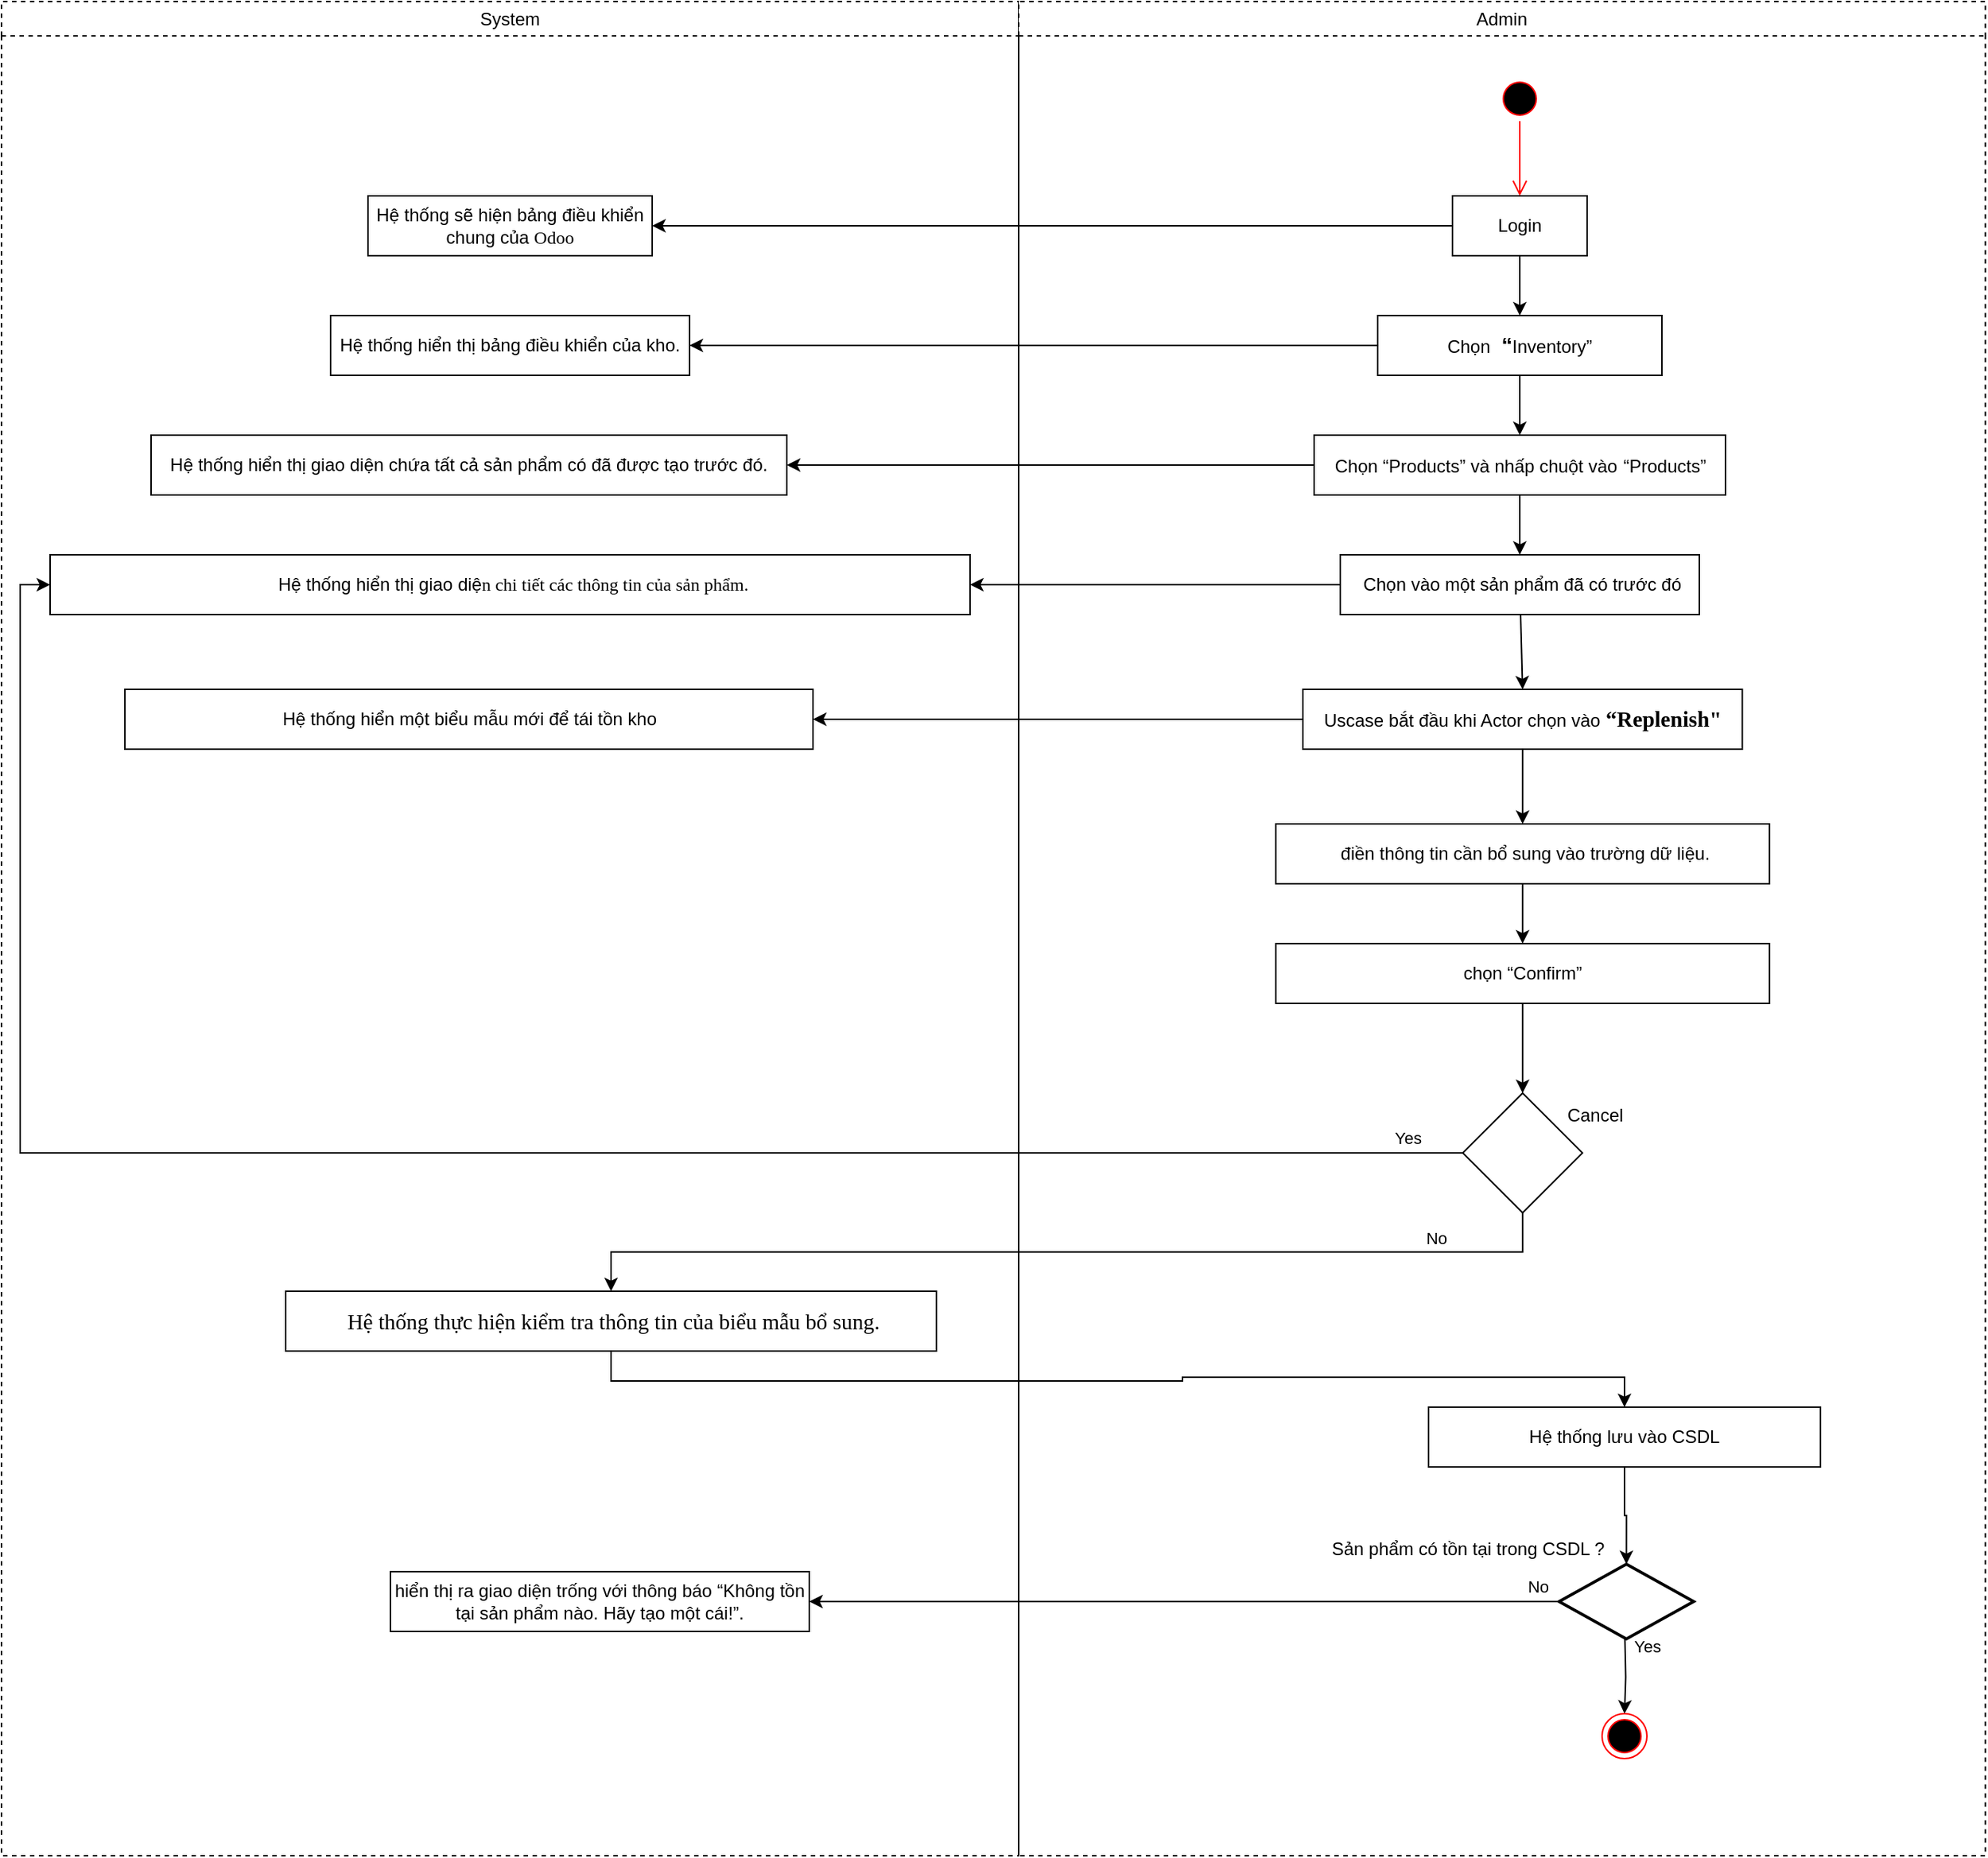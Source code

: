 <mxfile version="22.1.0" type="google">
  <diagram id="C5RBs43oDa-KdzZeNtuy" name="Page-1">
    <mxGraphModel grid="1" page="1" gridSize="10" guides="1" tooltips="1" connect="1" arrows="1" fold="1" pageScale="1" pageWidth="827" pageHeight="1169" math="0" shadow="0">
      <root>
        <mxCell id="WIyWlLk6GJQsqaUBKTNV-0" />
        <mxCell id="WIyWlLk6GJQsqaUBKTNV-1" parent="WIyWlLk6GJQsqaUBKTNV-0" />
        <mxCell id="AvXYWsjhcIo-qB3vQWZn-1" value="System" style="swimlane;whiteSpace=wrap;html=1;dashed=1;fontStyle=0" vertex="1" parent="WIyWlLk6GJQsqaUBKTNV-1">
          <mxGeometry x="-490" y="70" width="680" height="1240" as="geometry" />
        </mxCell>
        <mxCell id="AvXYWsjhcIo-qB3vQWZn-2" value="&lt;p class=&quot;MsoNormal&quot;&gt;Hệ thống sẽ hiện bảng điều khiển chung của &lt;span style=&quot;mso-spacerun:&#39;yes&#39;;font-family:Calibri;mso-bidi-font-family:&#39;Times New Roman&#39;;&lt;br/&gt;font-size:11.0pt;mso-font-kerning:1.0pt;&quot;&gt;O&lt;/span&gt;&lt;span style=&quot;mso-spacerun:&#39;yes&#39;;font-family:Calibri;mso-bidi-font-family:&#39;Times New Roman&#39;;&lt;br/&gt;font-size:11.0pt;mso-font-kerning:1.0pt;&quot;&gt;doo&lt;/span&gt;&lt;/p&gt;" style="html=1;whiteSpace=wrap;" vertex="1" parent="AvXYWsjhcIo-qB3vQWZn-1">
          <mxGeometry x="245" y="130" width="190" height="40" as="geometry" />
        </mxCell>
        <mxCell id="AvXYWsjhcIo-qB3vQWZn-3" value="&lt;p class=&quot;MsoNormal&quot;&gt;Hệ thống hiển thị bảng điều khiển của kho.&lt;/p&gt;" style="html=1;whiteSpace=wrap;" vertex="1" parent="AvXYWsjhcIo-qB3vQWZn-1">
          <mxGeometry x="220" y="210" width="240" height="40" as="geometry" />
        </mxCell>
        <mxCell id="AvXYWsjhcIo-qB3vQWZn-4" value="&lt;p class=&quot;MsoNormal&quot;&gt;Hệ thống hiển thị giao diện chứa tất cả sản phẩm có đã được tạo trước đó.&lt;/p&gt;" style="html=1;whiteSpace=wrap;" vertex="1" parent="AvXYWsjhcIo-qB3vQWZn-1">
          <mxGeometry x="100" y="290" width="425" height="40" as="geometry" />
        </mxCell>
        <mxCell id="AvXYWsjhcIo-qB3vQWZn-5" value="&lt;p class=&quot;MsoNormal&quot;&gt;Hệ thống hiển một biểu mẫu mới để tái tồn kho&lt;/p&gt;" style="html=1;whiteSpace=wrap;" vertex="1" parent="AvXYWsjhcIo-qB3vQWZn-1">
          <mxGeometry x="82.5" y="460" width="460" height="40" as="geometry" />
        </mxCell>
        <mxCell id="AvXYWsjhcIo-qB3vQWZn-10" value="&lt;p class=&quot;MsoNormal&quot;&gt;&amp;nbsp;Hệ thống hiển thị giao diệ&lt;span style=&quot;mso-spacerun:&#39;yes&#39;;font-family:Calibri;mso-bidi-font-family:&#39;Times New Roman&#39;;&lt;br/&gt;font-size:11.0pt;mso-font-kerning:1.0pt;&quot;&gt;n chi tiết các thông tin của sản phẩm.&lt;/span&gt;&lt;/p&gt;" style="html=1;whiteSpace=wrap;" vertex="1" parent="AvXYWsjhcIo-qB3vQWZn-1">
          <mxGeometry x="32.5" y="370" width="615" height="40" as="geometry" />
        </mxCell>
        <mxCell id="AvXYWsjhcIo-qB3vQWZn-19" value="Admin" style="swimlane;whiteSpace=wrap;html=1;dashed=1;fontStyle=0" vertex="1" parent="WIyWlLk6GJQsqaUBKTNV-1">
          <mxGeometry x="190" y="70" width="646.25" height="1240" as="geometry">
            <mxRectangle x="70" y="70" width="80" height="30" as="alternateBounds" />
          </mxGeometry>
        </mxCell>
        <mxCell id="AvXYWsjhcIo-qB3vQWZn-20" value="" style="ellipse;html=1;shape=startState;fillColor=#000000;strokeColor=#ff0000;" vertex="1" parent="AvXYWsjhcIo-qB3vQWZn-19">
          <mxGeometry x="320" y="50" width="30" height="30" as="geometry" />
        </mxCell>
        <mxCell id="AvXYWsjhcIo-qB3vQWZn-21" value="" style="edgeStyle=orthogonalEdgeStyle;html=1;verticalAlign=bottom;endArrow=open;endSize=8;strokeColor=#ff0000;rounded=0;entryX=0.5;entryY=0;entryDx=0;entryDy=0;" edge="1" parent="AvXYWsjhcIo-qB3vQWZn-19" source="AvXYWsjhcIo-qB3vQWZn-20">
          <mxGeometry relative="1" as="geometry">
            <mxPoint x="335" y="130" as="targetPoint" />
          </mxGeometry>
        </mxCell>
        <mxCell id="AvXYWsjhcIo-qB3vQWZn-22" value="" style="edgeStyle=orthogonalEdgeStyle;rounded=0;orthogonalLoop=1;jettySize=auto;html=1;" edge="1" parent="AvXYWsjhcIo-qB3vQWZn-19" source="AvXYWsjhcIo-qB3vQWZn-23" target="AvXYWsjhcIo-qB3vQWZn-25">
          <mxGeometry relative="1" as="geometry" />
        </mxCell>
        <mxCell id="AvXYWsjhcIo-qB3vQWZn-23" value="Login" style="html=1;whiteSpace=wrap;" vertex="1" parent="AvXYWsjhcIo-qB3vQWZn-19">
          <mxGeometry x="290" y="130" width="90" height="40" as="geometry" />
        </mxCell>
        <mxCell id="AvXYWsjhcIo-qB3vQWZn-24" value="" style="edgeStyle=orthogonalEdgeStyle;rounded=0;orthogonalLoop=1;jettySize=auto;html=1;" edge="1" parent="AvXYWsjhcIo-qB3vQWZn-19" source="AvXYWsjhcIo-qB3vQWZn-25" target="AvXYWsjhcIo-qB3vQWZn-27">
          <mxGeometry relative="1" as="geometry" />
        </mxCell>
        <mxCell id="AvXYWsjhcIo-qB3vQWZn-25" value="&lt;p class=&quot;MsoNormal&quot;&gt;Chọn &lt;b&gt;&lt;span style=&quot;font-size: 11pt;&quot;&gt;&amp;nbsp;&lt;/span&gt;&lt;/b&gt;&lt;b&gt;&lt;span style=&quot;font-size: 11pt;&quot;&gt;“&lt;/span&gt;&lt;/b&gt;Inventory”&lt;/p&gt;" style="html=1;whiteSpace=wrap;" vertex="1" parent="AvXYWsjhcIo-qB3vQWZn-19">
          <mxGeometry x="240" y="210" width="190" height="40" as="geometry" />
        </mxCell>
        <mxCell id="AvXYWsjhcIo-qB3vQWZn-26" value="" style="edgeStyle=orthogonalEdgeStyle;rounded=0;orthogonalLoop=1;jettySize=auto;html=1;" edge="1" parent="AvXYWsjhcIo-qB3vQWZn-19" source="AvXYWsjhcIo-qB3vQWZn-27" target="AvXYWsjhcIo-qB3vQWZn-29">
          <mxGeometry relative="1" as="geometry" />
        </mxCell>
        <mxCell id="AvXYWsjhcIo-qB3vQWZn-27" value="&lt;p class=&quot;MsoNormal&quot;&gt;Chọn “Products”&amp;nbsp;và nhấp chuột&amp;nbsp;vào&lt;b&gt;&lt;span style=&quot;font-size: 11pt;&quot;&gt;&amp;nbsp;&lt;/span&gt;&lt;/b&gt;“Products”&lt;/p&gt;" style="html=1;whiteSpace=wrap;" vertex="1" parent="AvXYWsjhcIo-qB3vQWZn-19">
          <mxGeometry x="197.5" y="290" width="275" height="40" as="geometry" />
        </mxCell>
        <mxCell id="AvXYWsjhcIo-qB3vQWZn-28" style="rounded=0;orthogonalLoop=1;jettySize=auto;html=1;entryX=0.5;entryY=0;entryDx=0;entryDy=0;" edge="1" parent="AvXYWsjhcIo-qB3vQWZn-19" source="AvXYWsjhcIo-qB3vQWZn-29" target="AvXYWsjhcIo-qB3vQWZn-42">
          <mxGeometry relative="1" as="geometry">
            <mxPoint x="336.806" y="455" as="targetPoint" />
          </mxGeometry>
        </mxCell>
        <mxCell id="AvXYWsjhcIo-qB3vQWZn-29" value="&lt;p class=&quot;MsoNormal&quot;&gt;&amp;nbsp;Chọn vào một sản phẩm đã có trước đó&lt;/p&gt;" style="html=1;whiteSpace=wrap;" vertex="1" parent="AvXYWsjhcIo-qB3vQWZn-19">
          <mxGeometry x="215" y="370" width="240" height="40" as="geometry" />
        </mxCell>
        <mxCell id="AvXYWsjhcIo-qB3vQWZn-41" value="" style="edgeStyle=orthogonalEdgeStyle;rounded=0;orthogonalLoop=1;jettySize=auto;html=1;" edge="1" parent="AvXYWsjhcIo-qB3vQWZn-19" source="AvXYWsjhcIo-qB3vQWZn-42" target="AvXYWsjhcIo-qB3vQWZn-44">
          <mxGeometry relative="1" as="geometry" />
        </mxCell>
        <mxCell id="AvXYWsjhcIo-qB3vQWZn-42" value="&lt;p class=&quot;MsoNormal&quot;&gt;Uscase bắt đầu khi Actor chọn vào&lt;b&gt;&lt;span style=&quot;mso-spacerun:&#39;yes&#39;;font-family:Calibri;mso-bidi-font-family:&#39;Times New Roman&#39;;&lt;br/&gt;mso-ansi-font-weight:bold;mso-bidi-font-weight:normal;font-size:11.0pt;&lt;br/&gt;mso-font-kerning:1.0pt;&quot;&gt;&amp;nbsp;&lt;font face=&quot;Calibri&quot;&gt;“Replenish&quot;&lt;/font&gt;&lt;/span&gt;&lt;/b&gt;&lt;/p&gt;" style="html=1;whiteSpace=wrap;" vertex="1" parent="AvXYWsjhcIo-qB3vQWZn-19">
          <mxGeometry x="190" y="460" width="293.75" height="40" as="geometry" />
        </mxCell>
        <mxCell id="AvXYWsjhcIo-qB3vQWZn-43" value="" style="edgeStyle=orthogonalEdgeStyle;rounded=0;orthogonalLoop=1;jettySize=auto;html=1;" edge="1" parent="AvXYWsjhcIo-qB3vQWZn-19" source="AvXYWsjhcIo-qB3vQWZn-44" target="AvXYWsjhcIo-qB3vQWZn-46">
          <mxGeometry relative="1" as="geometry" />
        </mxCell>
        <mxCell id="AvXYWsjhcIo-qB3vQWZn-44" value="&lt;p class=&quot;MsoNormal&quot;&gt;&amp;nbsp;điền thông tin cần bổ sung vào trường dữ liệu.&lt;/p&gt;" style="html=1;whiteSpace=wrap;" vertex="1" parent="AvXYWsjhcIo-qB3vQWZn-19">
          <mxGeometry x="171.87" y="550" width="330" height="40" as="geometry" />
        </mxCell>
        <mxCell id="AvXYWsjhcIo-qB3vQWZn-92" value="" style="edgeStyle=orthogonalEdgeStyle;rounded=0;orthogonalLoop=1;jettySize=auto;html=1;" edge="1" parent="AvXYWsjhcIo-qB3vQWZn-19" source="AvXYWsjhcIo-qB3vQWZn-46" target="AvXYWsjhcIo-qB3vQWZn-91">
          <mxGeometry relative="1" as="geometry" />
        </mxCell>
        <mxCell id="AvXYWsjhcIo-qB3vQWZn-46" value="&lt;p class=&quot;MsoNormal&quot;&gt;chọn “Confirm”&lt;/p&gt;" style="html=1;whiteSpace=wrap;" vertex="1" parent="AvXYWsjhcIo-qB3vQWZn-19">
          <mxGeometry x="171.88" y="630" width="330" height="40" as="geometry" />
        </mxCell>
        <mxCell id="AvXYWsjhcIo-qB3vQWZn-52" value="" style="edgeStyle=orthogonalEdgeStyle;rounded=0;orthogonalLoop=1;jettySize=auto;html=1;" edge="1" parent="AvXYWsjhcIo-qB3vQWZn-19">
          <mxGeometry relative="1" as="geometry">
            <Array as="points">
              <mxPoint x="510" y="970" />
              <mxPoint x="510" y="1230" />
            </Array>
            <mxPoint x="370" y="970" as="sourcePoint" />
          </mxGeometry>
        </mxCell>
        <mxCell id="AvXYWsjhcIo-qB3vQWZn-6" value="&lt;p class=&quot;MsoNormal&quot;&gt;&amp;nbsp;&lt;span style=&quot;mso-spacerun:&#39;yes&#39;;font-family:Calibri;mso-bidi-font-family:&#39;Times New Roman&#39;;&lt;br/&gt;mso-bidi-font-weight:bold;font-size:11.0pt;mso-font-kerning:1.0pt;&quot;&gt;Hệ thống thực hiện kiểm tra thông tin của biểu mẫu bổ sung.&lt;/span&gt;&lt;/p&gt;" style="html=1;whiteSpace=wrap;" vertex="1" parent="AvXYWsjhcIo-qB3vQWZn-19">
          <mxGeometry x="-490" y="862.5" width="435" height="40" as="geometry" />
        </mxCell>
        <mxCell id="AvXYWsjhcIo-qB3vQWZn-9" value="&lt;p class=&quot;MsoNormal&quot;&gt;hiển thị ra giao diện trống với thông báo “Không tồn tại sản phẩm nào. Hãy tạo một cái!”.&lt;/p&gt;" style="html=1;whiteSpace=wrap;" vertex="1" parent="AvXYWsjhcIo-qB3vQWZn-19">
          <mxGeometry x="-420" y="1050" width="280" height="40" as="geometry" />
        </mxCell>
        <mxCell id="AvXYWsjhcIo-qB3vQWZn-32" value="&lt;p class=&quot;MsoNormal&quot;&gt;Hệ thống lưu vào CSDL&lt;/p&gt;" style="html=1;whiteSpace=wrap;" vertex="1" parent="AvXYWsjhcIo-qB3vQWZn-19">
          <mxGeometry x="274" y="940" width="262" height="40" as="geometry" />
        </mxCell>
        <mxCell id="AvXYWsjhcIo-qB3vQWZn-33" value="" style="edgeStyle=orthogonalEdgeStyle;rounded=0;orthogonalLoop=1;jettySize=auto;html=1;entryX=0.5;entryY=0;entryDx=0;entryDy=0;exitX=0.5;exitY=1;exitDx=0;exitDy=0;" edge="1" parent="AvXYWsjhcIo-qB3vQWZn-19" source="AvXYWsjhcIo-qB3vQWZn-6" target="AvXYWsjhcIo-qB3vQWZn-32">
          <mxGeometry relative="1" as="geometry">
            <mxPoint x="406.26" y="1062.5" as="targetPoint" />
            <Array as="points" />
            <mxPoint x="406.51" y="1012.5" as="sourcePoint" />
          </mxGeometry>
        </mxCell>
        <mxCell id="AvXYWsjhcIo-qB3vQWZn-35" value="" style="strokeWidth=2;html=1;shape=mxgraph.flowchart.decision;whiteSpace=wrap;" vertex="1" parent="AvXYWsjhcIo-qB3vQWZn-19">
          <mxGeometry x="361.26" y="1045" width="90" height="50" as="geometry" />
        </mxCell>
        <mxCell id="AvXYWsjhcIo-qB3vQWZn-36" value="Sản phẩm có tồn tại trong CSDL ?" style="text;html=1;align=center;verticalAlign=middle;resizable=0;points=[];autosize=1;strokeColor=none;fillColor=none;" vertex="1" parent="AvXYWsjhcIo-qB3vQWZn-19">
          <mxGeometry x="195" y="1020" width="210" height="30" as="geometry" />
        </mxCell>
        <mxCell id="AvXYWsjhcIo-qB3vQWZn-37" style="edgeStyle=orthogonalEdgeStyle;rounded=0;orthogonalLoop=1;jettySize=auto;html=1;entryX=0.5;entryY=0;entryDx=0;entryDy=0;entryPerimeter=0;" edge="1" parent="AvXYWsjhcIo-qB3vQWZn-19" source="AvXYWsjhcIo-qB3vQWZn-32" target="AvXYWsjhcIo-qB3vQWZn-35">
          <mxGeometry relative="1" as="geometry" />
        </mxCell>
        <mxCell id="AvXYWsjhcIo-qB3vQWZn-38" value="" style="edgeStyle=orthogonalEdgeStyle;rounded=0;orthogonalLoop=1;jettySize=auto;html=1;" edge="1" parent="AvXYWsjhcIo-qB3vQWZn-19" target="AvXYWsjhcIo-qB3vQWZn-40">
          <mxGeometry relative="1" as="geometry">
            <mxPoint x="405.25" y="1095" as="sourcePoint" />
          </mxGeometry>
        </mxCell>
        <mxCell id="AvXYWsjhcIo-qB3vQWZn-39" value="Yes" style="edgeLabel;html=1;align=center;verticalAlign=middle;resizable=0;points=[];" connectable="0" vertex="1" parent="AvXYWsjhcIo-qB3vQWZn-38">
          <mxGeometry x="-0.278" y="1" relative="1" as="geometry">
            <mxPoint x="13" y="-14" as="offset" />
          </mxGeometry>
        </mxCell>
        <mxCell id="AvXYWsjhcIo-qB3vQWZn-40" value="" style="ellipse;html=1;shape=endState;fillColor=#000000;strokeColor=#ff0000;direction=south;" vertex="1" parent="AvXYWsjhcIo-qB3vQWZn-19">
          <mxGeometry x="390" y="1145" width="30" height="30" as="geometry" />
        </mxCell>
        <mxCell id="AvXYWsjhcIo-qB3vQWZn-70" style="edgeStyle=orthogonalEdgeStyle;rounded=0;orthogonalLoop=1;jettySize=auto;html=1;entryX=1;entryY=0.5;entryDx=0;entryDy=0;" edge="1" parent="AvXYWsjhcIo-qB3vQWZn-19" source="AvXYWsjhcIo-qB3vQWZn-35" target="AvXYWsjhcIo-qB3vQWZn-9">
          <mxGeometry relative="1" as="geometry">
            <mxPoint x="-122.5" y="1070" as="targetPoint" />
            <Array as="points">
              <mxPoint x="237.5" y="1070" />
              <mxPoint x="237.5" y="1070" />
            </Array>
          </mxGeometry>
        </mxCell>
        <mxCell id="AvXYWsjhcIo-qB3vQWZn-71" value="No" style="edgeLabel;html=1;align=center;verticalAlign=middle;resizable=0;points=[];" connectable="0" vertex="1" parent="AvXYWsjhcIo-qB3vQWZn-70">
          <mxGeometry x="-0.44" y="1" relative="1" as="geometry">
            <mxPoint x="126" y="-11" as="offset" />
          </mxGeometry>
        </mxCell>
        <mxCell id="AvXYWsjhcIo-qB3vQWZn-89" style="edgeStyle=orthogonalEdgeStyle;rounded=0;orthogonalLoop=1;jettySize=auto;html=1;exitX=0.5;exitY=1;exitDx=0;exitDy=0;entryX=0.5;entryY=0;entryDx=0;entryDy=0;" edge="1" parent="AvXYWsjhcIo-qB3vQWZn-19" source="AvXYWsjhcIo-qB3vQWZn-91" target="AvXYWsjhcIo-qB3vQWZn-6">
          <mxGeometry relative="1" as="geometry">
            <mxPoint x="345" y="980" as="sourcePoint" />
          </mxGeometry>
        </mxCell>
        <mxCell id="AvXYWsjhcIo-qB3vQWZn-90" value="No" style="edgeLabel;html=1;align=center;verticalAlign=middle;resizable=0;points=[];" connectable="0" vertex="1" parent="AvXYWsjhcIo-qB3vQWZn-89">
          <mxGeometry x="-0.778" y="2" relative="1" as="geometry">
            <mxPoint x="-11" y="-12" as="offset" />
          </mxGeometry>
        </mxCell>
        <mxCell id="AvXYWsjhcIo-qB3vQWZn-91" value="" style="rhombus;whiteSpace=wrap;html=1;" vertex="1" parent="AvXYWsjhcIo-qB3vQWZn-19">
          <mxGeometry x="296.88" y="730" width="80" height="80" as="geometry" />
        </mxCell>
        <mxCell id="AvXYWsjhcIo-qB3vQWZn-93" value="Cancel" style="text;html=1;align=center;verticalAlign=middle;resizable=0;points=[];autosize=1;strokeColor=none;fillColor=none;" vertex="1" parent="AvXYWsjhcIo-qB3vQWZn-19">
          <mxGeometry x="355" y="730" width="60" height="30" as="geometry" />
        </mxCell>
        <mxCell id="AvXYWsjhcIo-qB3vQWZn-65" style="edgeStyle=orthogonalEdgeStyle;rounded=0;orthogonalLoop=1;jettySize=auto;html=1;entryX=1;entryY=0.5;entryDx=0;entryDy=0;" edge="1" parent="WIyWlLk6GJQsqaUBKTNV-1" source="AvXYWsjhcIo-qB3vQWZn-23" target="AvXYWsjhcIo-qB3vQWZn-2">
          <mxGeometry relative="1" as="geometry" />
        </mxCell>
        <mxCell id="AvXYWsjhcIo-qB3vQWZn-66" style="rounded=0;orthogonalLoop=1;jettySize=auto;html=1;entryX=1;entryY=0.5;entryDx=0;entryDy=0;" edge="1" parent="WIyWlLk6GJQsqaUBKTNV-1" source="AvXYWsjhcIo-qB3vQWZn-25" target="AvXYWsjhcIo-qB3vQWZn-3">
          <mxGeometry relative="1" as="geometry">
            <mxPoint x="10" y="320" as="targetPoint" />
          </mxGeometry>
        </mxCell>
        <mxCell id="AvXYWsjhcIo-qB3vQWZn-67" style="edgeStyle=orthogonalEdgeStyle;rounded=0;orthogonalLoop=1;jettySize=auto;html=1;entryX=1;entryY=0.5;entryDx=0;entryDy=0;" edge="1" parent="WIyWlLk6GJQsqaUBKTNV-1" source="AvXYWsjhcIo-qB3vQWZn-27" target="AvXYWsjhcIo-qB3vQWZn-4">
          <mxGeometry relative="1" as="geometry">
            <mxPoint x="160" y="380" as="targetPoint" />
          </mxGeometry>
        </mxCell>
        <mxCell id="AvXYWsjhcIo-qB3vQWZn-72" value="" style="edgeStyle=orthogonalEdgeStyle;rounded=0;orthogonalLoop=1;jettySize=auto;html=1;" edge="1" parent="WIyWlLk6GJQsqaUBKTNV-1" source="AvXYWsjhcIo-qB3vQWZn-29" target="AvXYWsjhcIo-qB3vQWZn-10">
          <mxGeometry relative="1" as="geometry" />
        </mxCell>
        <mxCell id="AvXYWsjhcIo-qB3vQWZn-73" style="edgeStyle=orthogonalEdgeStyle;rounded=0;orthogonalLoop=1;jettySize=auto;html=1;entryX=1;entryY=0.5;entryDx=0;entryDy=0;" edge="1" parent="WIyWlLk6GJQsqaUBKTNV-1" source="AvXYWsjhcIo-qB3vQWZn-42" target="AvXYWsjhcIo-qB3vQWZn-5">
          <mxGeometry relative="1" as="geometry">
            <Array as="points">
              <mxPoint x="63" y="550" />
            </Array>
          </mxGeometry>
        </mxCell>
        <mxCell id="AvXYWsjhcIo-qB3vQWZn-94" style="edgeStyle=orthogonalEdgeStyle;rounded=0;orthogonalLoop=1;jettySize=auto;html=1;entryX=0;entryY=0.5;entryDx=0;entryDy=0;" edge="1" parent="WIyWlLk6GJQsqaUBKTNV-1" source="AvXYWsjhcIo-qB3vQWZn-91" target="AvXYWsjhcIo-qB3vQWZn-10">
          <mxGeometry relative="1" as="geometry" />
        </mxCell>
        <mxCell id="AvXYWsjhcIo-qB3vQWZn-95" value="Yes" style="edgeLabel;html=1;align=center;verticalAlign=middle;resizable=0;points=[];" connectable="0" vertex="1" parent="AvXYWsjhcIo-qB3vQWZn-94">
          <mxGeometry x="-0.921" y="1" relative="1" as="geometry">
            <mxPoint x="17" y="-11" as="offset" />
          </mxGeometry>
        </mxCell>
      </root>
    </mxGraphModel>
  </diagram>
</mxfile>
